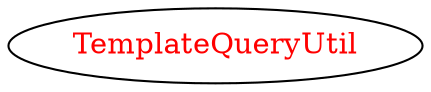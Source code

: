 digraph dependencyGraph {
 concentrate=true;
 ranksep="2.0";
 rankdir="LR"; 
 splines="ortho";
"TemplateQueryUtil" [fontcolor="red"];
}